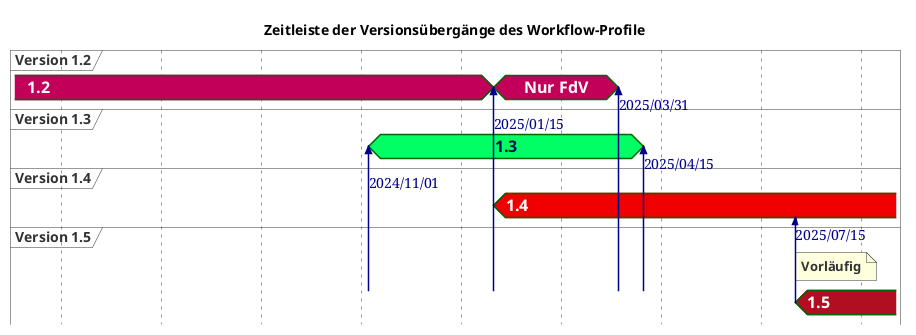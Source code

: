 @startuml
<style>
timingDiagram {
  .12color{
    FontColor #ffffff
    Fontsize 16
    FontStyle bold
    Backgroundcolor #c30059
  }
  .13color{
    FontColor #000e52
    Fontsize 16
    FontStyle bold
    Backgroundcolor #00ff64
  }
  .14color{
    FontColor #ffffff
    Fontsize 16
    FontStyle bold
    BackgroundColor #f00000
  }
  .15color{
    FontColor #ffffff
    Fontsize 16
    FontStyle bold
    BackgroundColor #b10f21
  }
}
</style>
title Zeitleiste der Versionsübergänge des Workflow-Profile

concise "Version 1.2" as V120 <<12color>>
concise "Version 1.3" as V130 <<13color>>
concise "Version 1.4" as V140 <<14color>>
concise "Version 1.5" as V150 <<15color>>

'60 days is scaled to 100 pixels
scale 5184000 as 100 pixels
hide time-axis

V120 is 1.2

@2024/05/01

@2024/11/01
V130 is 1.3
V150 -> V130 : \n2024/11/01

@2025/01/15
V120 is "Nur FdV"
V140 is 1.4
V150 -> V120 : \n2025/01/15

@2025/03/31
V120 is {hidden}
V150 -> V120 : 2025/03/31

@2025/04/15
V130 is {hidden}
V150 -> V130 : 2025/04/15

@2025/07/15
V150 is 1.5
V150 -> V140 : 2025/07/15
note top of V150 : Vorläufig 
@enduml